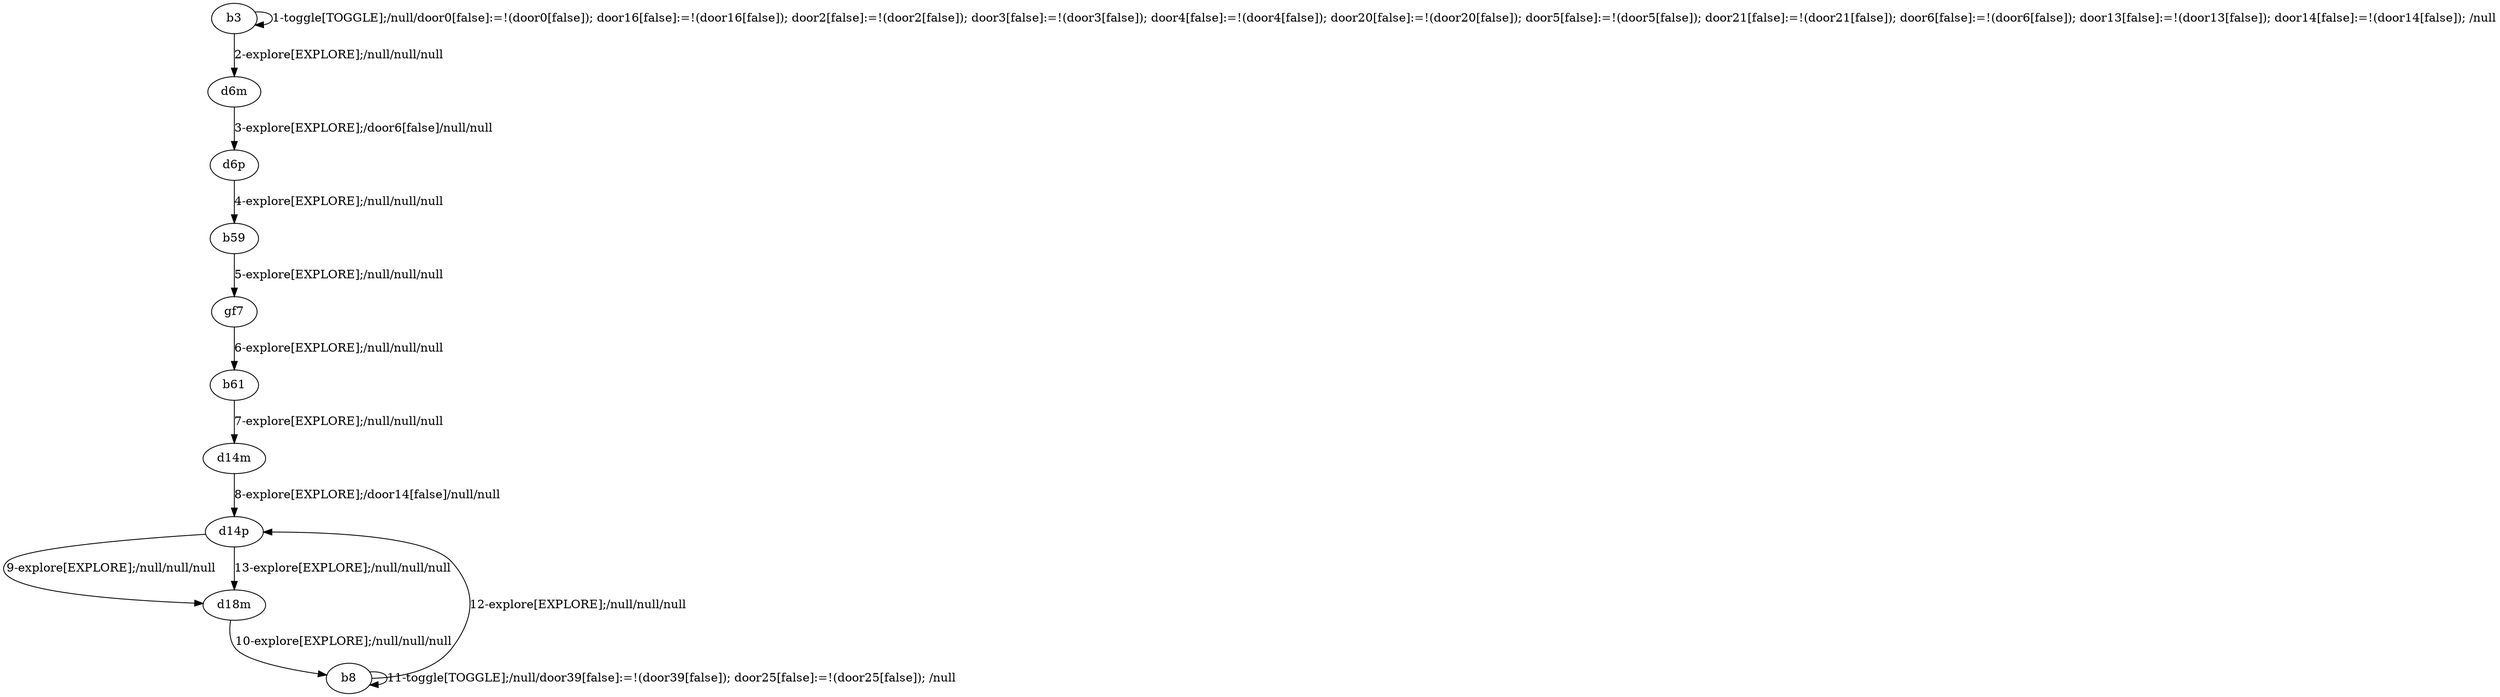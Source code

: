# Total number of goals covered by this test: 3
# b8 --> b8
# b8 --> d14p
# d18m --> b8

digraph g {
"b3" -> "b3" [label = "1-toggle[TOGGLE];/null/door0[false]:=!(door0[false]); door16[false]:=!(door16[false]); door2[false]:=!(door2[false]); door3[false]:=!(door3[false]); door4[false]:=!(door4[false]); door20[false]:=!(door20[false]); door5[false]:=!(door5[false]); door21[false]:=!(door21[false]); door6[false]:=!(door6[false]); door13[false]:=!(door13[false]); door14[false]:=!(door14[false]); /null"];
"b3" -> "d6m" [label = "2-explore[EXPLORE];/null/null/null"];
"d6m" -> "d6p" [label = "3-explore[EXPLORE];/door6[false]/null/null"];
"d6p" -> "b59" [label = "4-explore[EXPLORE];/null/null/null"];
"b59" -> "gf7" [label = "5-explore[EXPLORE];/null/null/null"];
"gf7" -> "b61" [label = "6-explore[EXPLORE];/null/null/null"];
"b61" -> "d14m" [label = "7-explore[EXPLORE];/null/null/null"];
"d14m" -> "d14p" [label = "8-explore[EXPLORE];/door14[false]/null/null"];
"d14p" -> "d18m" [label = "9-explore[EXPLORE];/null/null/null"];
"d18m" -> "b8" [label = "10-explore[EXPLORE];/null/null/null"];
"b8" -> "b8" [label = "11-toggle[TOGGLE];/null/door39[false]:=!(door39[false]); door25[false]:=!(door25[false]); /null"];
"b8" -> "d14p" [label = "12-explore[EXPLORE];/null/null/null"];
"d14p" -> "d18m" [label = "13-explore[EXPLORE];/null/null/null"];
}